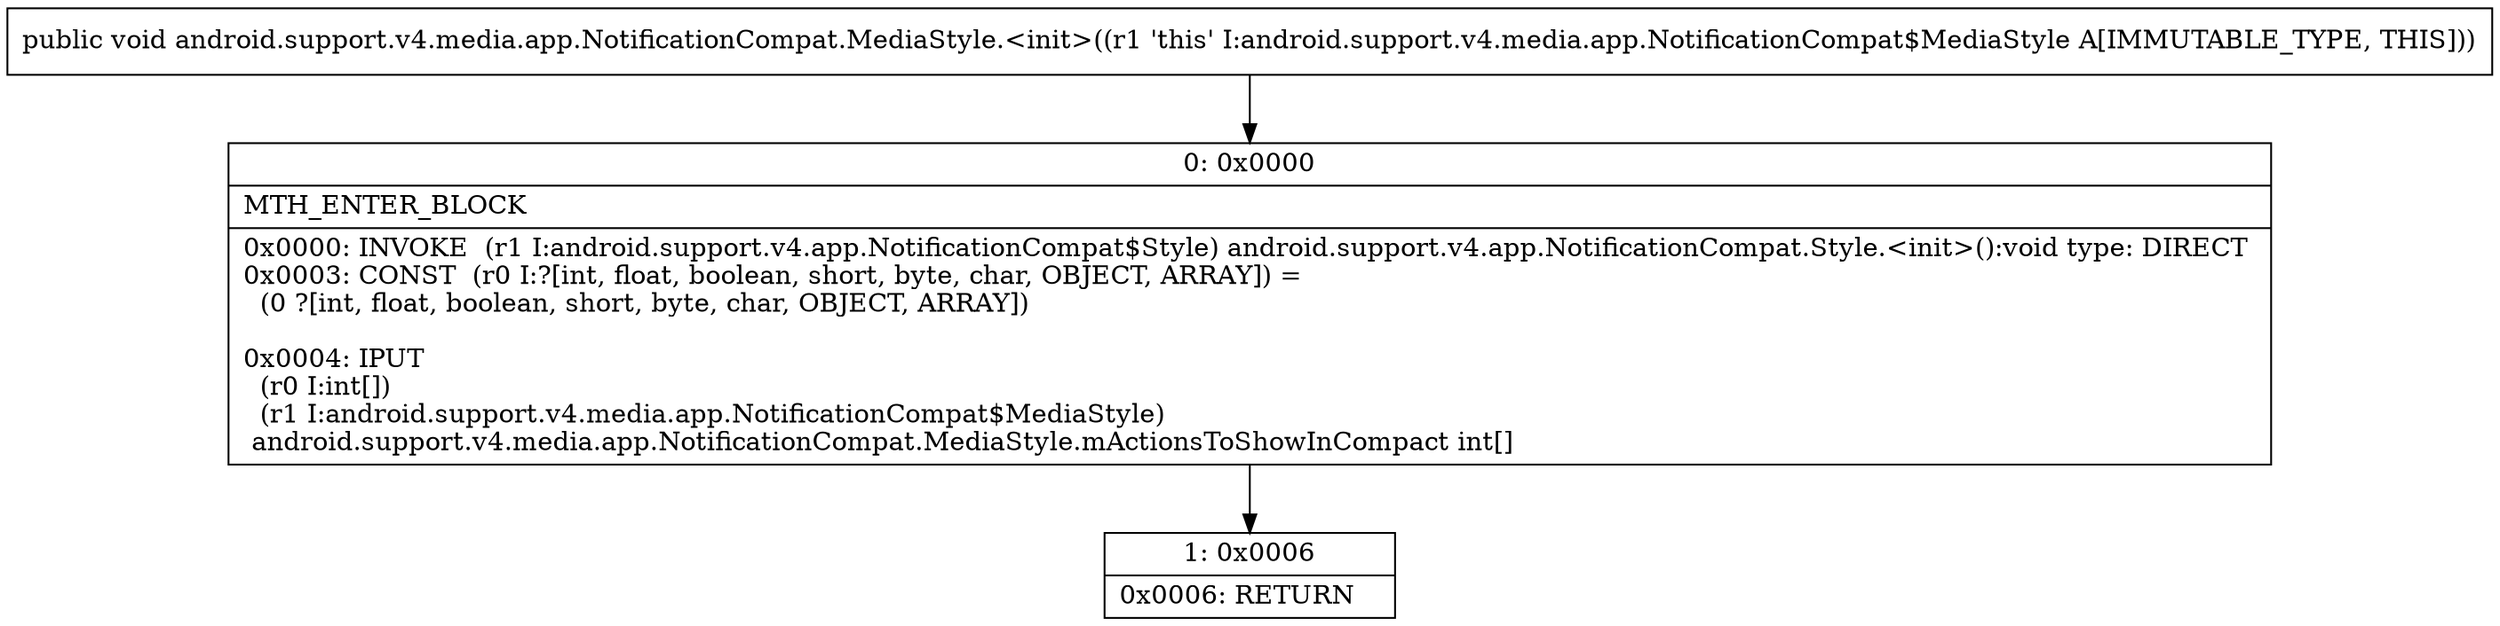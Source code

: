 digraph "CFG forandroid.support.v4.media.app.NotificationCompat.MediaStyle.\<init\>()V" {
Node_0 [shape=record,label="{0\:\ 0x0000|MTH_ENTER_BLOCK\l|0x0000: INVOKE  (r1 I:android.support.v4.app.NotificationCompat$Style) android.support.v4.app.NotificationCompat.Style.\<init\>():void type: DIRECT \l0x0003: CONST  (r0 I:?[int, float, boolean, short, byte, char, OBJECT, ARRAY]) = \l  (0 ?[int, float, boolean, short, byte, char, OBJECT, ARRAY])\l \l0x0004: IPUT  \l  (r0 I:int[])\l  (r1 I:android.support.v4.media.app.NotificationCompat$MediaStyle)\l android.support.v4.media.app.NotificationCompat.MediaStyle.mActionsToShowInCompact int[] \l}"];
Node_1 [shape=record,label="{1\:\ 0x0006|0x0006: RETURN   \l}"];
MethodNode[shape=record,label="{public void android.support.v4.media.app.NotificationCompat.MediaStyle.\<init\>((r1 'this' I:android.support.v4.media.app.NotificationCompat$MediaStyle A[IMMUTABLE_TYPE, THIS])) }"];
MethodNode -> Node_0;
Node_0 -> Node_1;
}

